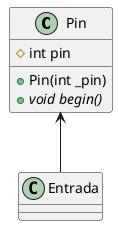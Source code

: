 @startuml
'https://plantuml.com/class-diagram

class Pin {
    #int pin
    +Pin(int _pin)
    +{abstract} void begin()
}

Pin <-- Entrada

@enduml
